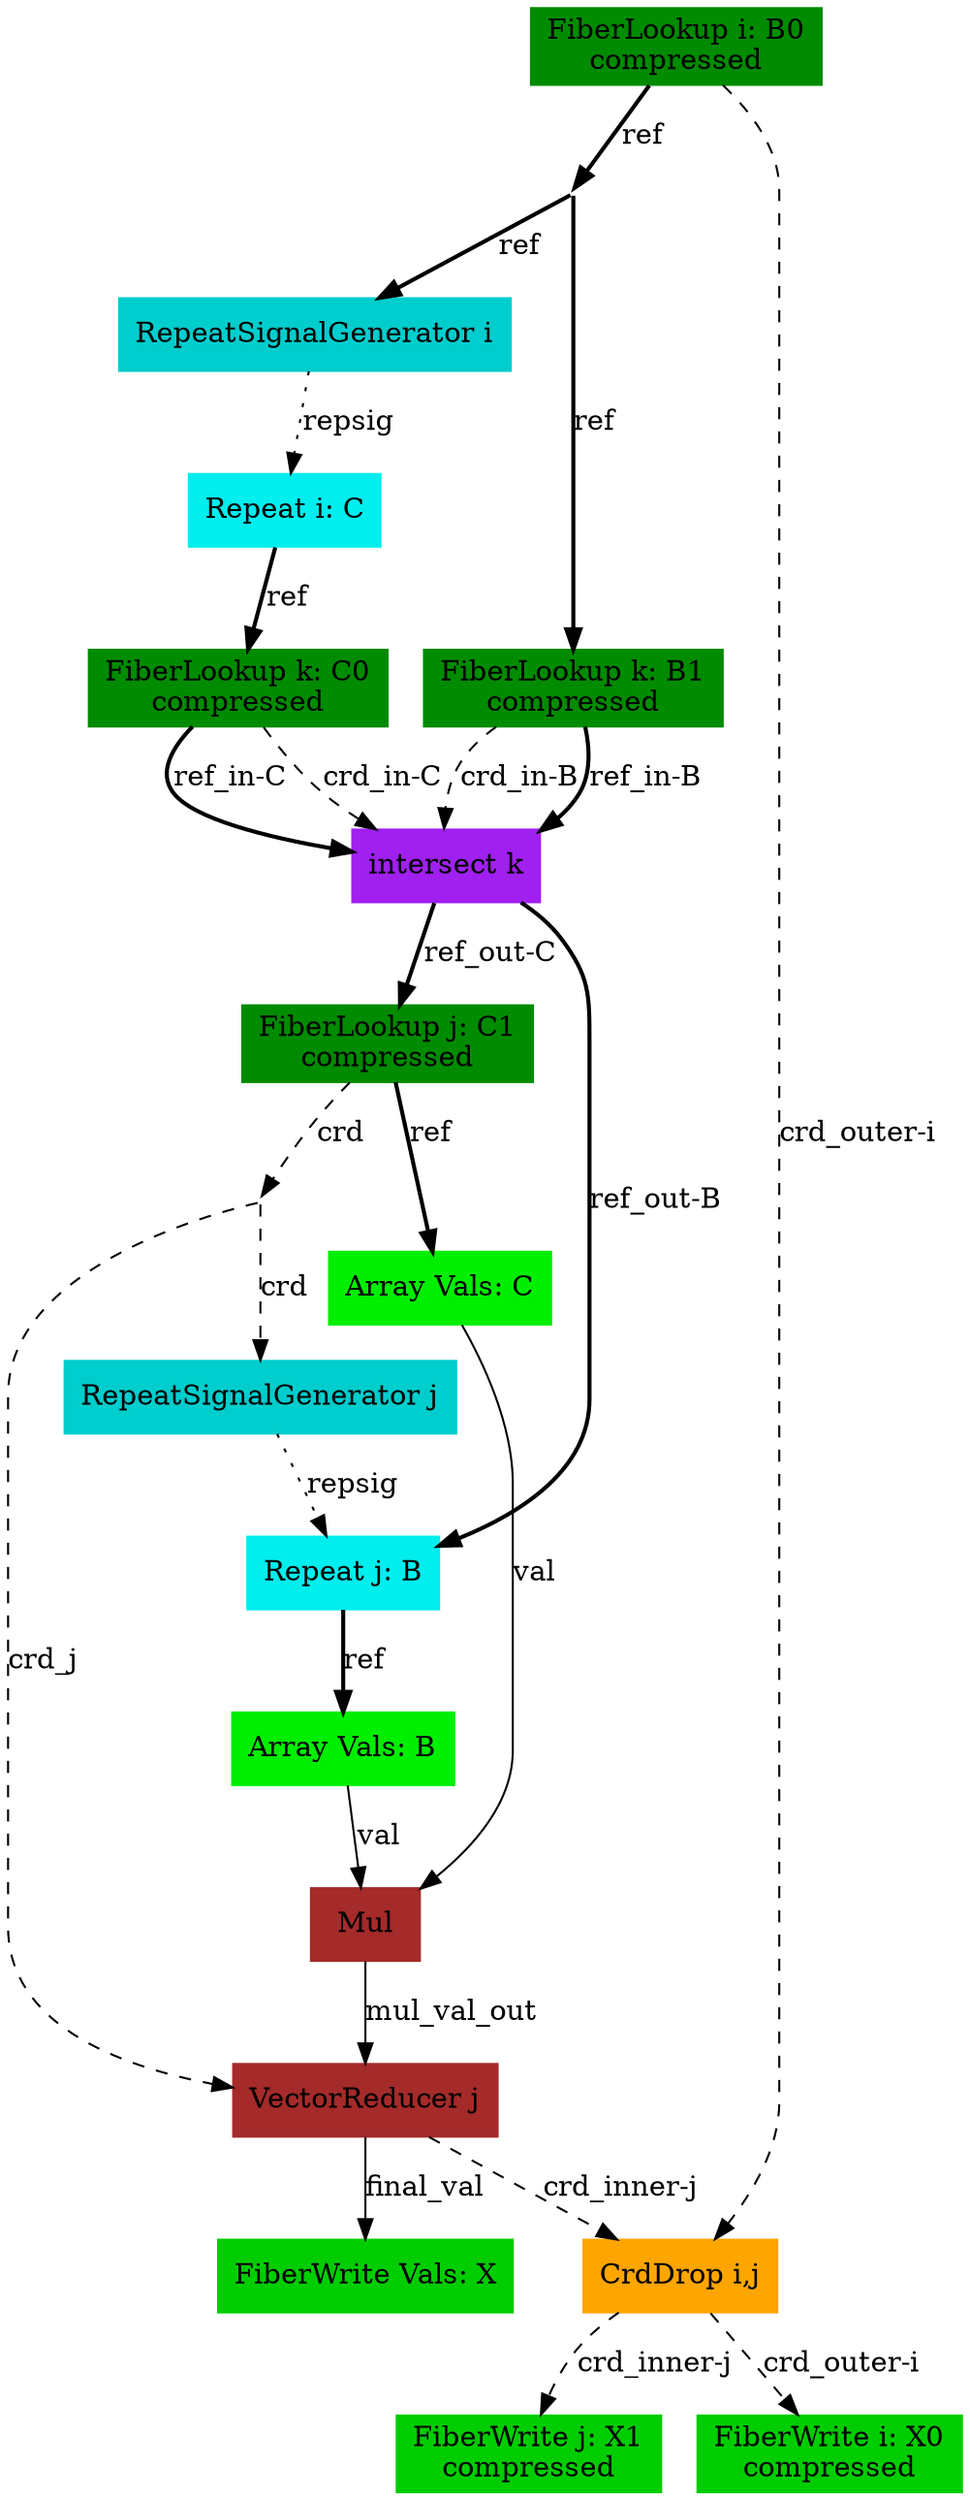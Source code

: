 digraph SAM {
    comment="X=ss01,B=ss01,C=ss01"
    20 [comment="type=vectorreducer,index=j" label="VectorReducer j" color=brown shape=box style=filled type="vectorreducer" accum_index="j"]
    0 [comment="type=fiberwrite,mode=vals,tensor=X,size=1*B0_dim*C1_dim,sink=true" label="FiberWrite Vals: X" color=green3 shape=box style=filled type="fiberwrite" tensor="X" mode="vals" size="1*B0_dim*C1_dim" sink="true"]
    1 [comment="type=fiberwrite,index=j,tensor=X,mode=1,format=compressed,segsize=B0_dim+1,crdsize=B0_dim*C1_dim,sink=true" label="FiberWrite j: X1\ncompressed" color=green3 shape=box style=filled type="fiberwrite" index="j" tensor="X" mode="1" format="compressed" segsize="B0_dim+1" crdsize="B0_dim*C1_dim" sink="true"]
    19 [comment="type=fiberlookup,index=i,tensor=B,mode=0,format=compressed,src=true,root=true" label="FiberLookup i: B0\ncompressed" color=green4 shape=box style=filled type="fiberlookup" index="i" tensor="B" mode="0" format="compressed" src="true" root="true"]
    18 [comment="type=broadcast" shape=point style=invis type="broadcast"]
    2 [comment="type=fiberwrite,index=i,tensor=X,mode=0,format=compressed,segsize=2,crdsize=B0_dim,sink=true" label="FiberWrite i: X0\ncompressed" color=green3 shape=box style=filled type="fiberwrite" index="i" tensor="X" mode="0" format="compressed" segsize="2" crdsize="B0_dim" sink="true"]
    17 [comment="type=repsiggen,index=i" label="RepeatSignalGenerator i" color=cyan3 shape=box style=filled type="repsiggen" index="i"]
    16 [comment="type=repeat,index=i,tensor=C,root=true" label="Repeat i: C" color=cyan2 shape=box style=filled type="repeat" index="i" tensor="C" root="true"]
    15 [comment="type=fiberlookup,index=k,tensor=C,mode=0,format=compressed,src=true,root=false" label="FiberLookup k: C0\ncompressed" color=green4 shape=box style=filled type="fiberlookup" index="k" tensor="C" mode="0" format="compressed" src="true" root="false"]
    13 [comment="type=intersect,index=k" label="intersect k" color=purple shape=box style=filled type="intersect" index="k"]
    9 [comment="type=repeat,index=j,tensor=B,root=false" label="Repeat j: B" color=cyan2 shape=box style=filled type="repeat" index="j" tensor="B" root="false"]
    7 [comment="type=arrayvals,tensor=B" label="Array Vals: B" color=green2 shape=box style=filled type="arrayvals" tensor="B"]
    6 [comment="type=mul" label="Mul" color=brown shape=box style=filled type="mul"]
    12 [comment="type=fiberlookup,index=j,tensor=C,mode=1,format=compressed,src=true,root=false" label="FiberLookup j: C1\ncompressed" color=green4 shape=box style=filled type="fiberlookup" index="j" tensor="C" mode="1" format="compressed" src="true" root="false"]
    11 [comment="type=broadcast" shape=point style=invis type="broadcast"]
    10 [comment="type=repsiggen,index=j" label="RepeatSignalGenerator j" color=cyan3 shape=box style=filled type="repsiggen" index="j"]
    8 [comment="type=arrayvals,tensor=C" label="Array Vals: C" color=green2 shape=box style=filled type="arrayvals" tensor="C"]
    14 [comment="type=fiberlookup,index=k,tensor=B,mode=1,format=compressed,src=true,root=false" label="FiberLookup k: B1\ncompressed" color=green4 shape=box style=filled type="fiberlookup" index="k" tensor="B" mode="1" format="compressed" src="true" root="false"]
    23 [comment="type=crddrop,outer=i,inner=j" label="CrdDrop i,j" color=orange shape=box style=filled type="crddrop" outer="i" inner="j"]
    #24 [comment="type=fiberlookup,index=i,tensor=B,mode=0,format=compressed,src=true,root=true" label="FiberLookup i: B0\ncompressed" color=green4 shape=box style=filled type="fiberlookup" index="i" tensor="B" mode="0" format="compressed" src="true" root="true"]
    19 -> 18 [label="ref" style=bold type="ref" comment="", vr_special="true"]
    18 -> 17 [label="ref" style=bold type="ref" comment="", vr_special="true"]
    #19 -> 17 [label="crd" style=dashed type="crd" comment=""]
    17 -> 16 [label="repsig" style=dotted type="repsig"]
    16 -> 15 [label="ref" style=bold type="ref"]
    15 -> 13 [label="crd_in-C" style=dashed type="crd" comment="in-C"]
    13 -> 9 [label="ref_out-B" style=bold type="ref" comment="out-B"]
    9 -> 7 [label="ref" style=bold type="ref"]
    7 -> 6 [label="val" type="val"]
    13 -> 12 [label="ref_out-C" style=bold type="ref" comment="out-C"]
    12 -> 11 [label="crd" style=dashed type="crd" comment=""]
    11 -> 20 [label="crd_j" style=dashed type="crd" comment="j" special="true"]
    11 -> 10 [label="crd" style=dashed type="crd" comment=""]
    10 -> 9 [label="repsig" style=dotted type="repsig"]
    12 -> 8 [label="ref" style=bold type="ref" comment=""]
    8 -> 6 [label="val" type="val"]
    15 -> 13 [label="ref_in-C" style=bold type="ref" comment="in-C"]
    18 -> 14 [label="ref" style=bold type="ref" comment=""]
    14 -> 13 [label="crd_in-B" style=dashed type="crd" comment="in-B"]
    14 -> 13 [label="ref_in-B" style=bold type="ref" comment="in-B"]
    6 -> 20 [label="mul_val_out" type="val"]
    20 -> 23 [label="crd_inner-j" style=dashed type="crd" comment="inner-j"]
    19 -> 23 [label="crd_outer-i" style=dashed type="crd" comment="outer-i" special="true"]
    #18 -> 23 [label="crd_outer-i" style=dashed type="crd" comment="outer-i" special="true"]
    #18 -> 2 [label="crd_out-i" style=dashed type="crd" comment="out-i"]
    23 -> 2 [label="crd_outer-i" style=dashed type="crd" comment="outer-i"]
    23 -> 1 [label="crd_inner-j" style=dashed type="crd" comment="inner-j"]
    #20 -> 1[label="final_crd-j" style=dashed type="crd" comment="final_crd-j"]
    20 -> 0  [label="final_val" type="val" comment="final-val"]
}